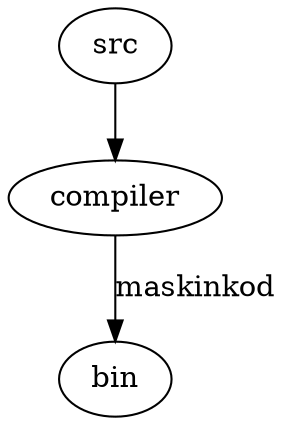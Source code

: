 digraph {
    src 
    compiler
    bin
    
    src -> compiler
    compiler -> bin [label = "maskinkod"]

}